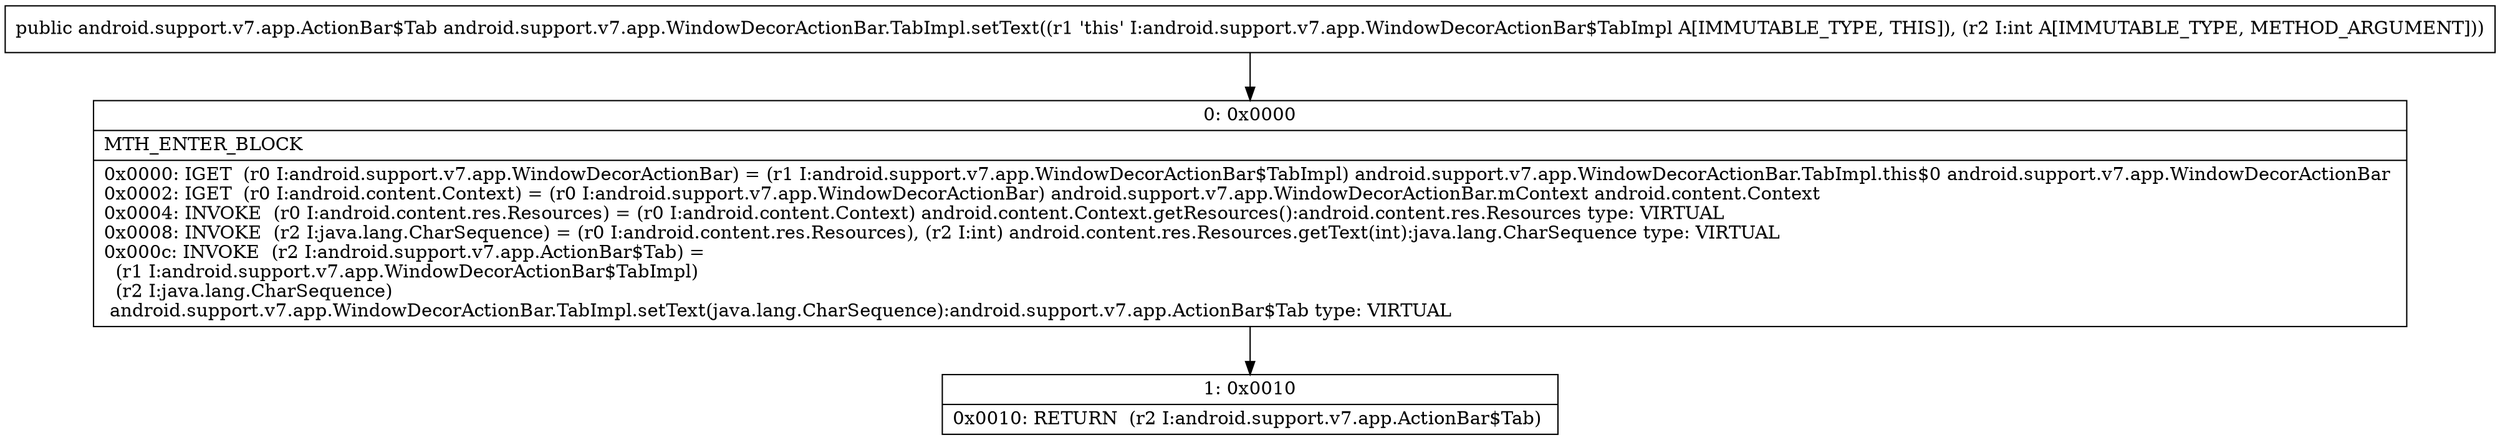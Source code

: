 digraph "CFG forandroid.support.v7.app.WindowDecorActionBar.TabImpl.setText(I)Landroid\/support\/v7\/app\/ActionBar$Tab;" {
Node_0 [shape=record,label="{0\:\ 0x0000|MTH_ENTER_BLOCK\l|0x0000: IGET  (r0 I:android.support.v7.app.WindowDecorActionBar) = (r1 I:android.support.v7.app.WindowDecorActionBar$TabImpl) android.support.v7.app.WindowDecorActionBar.TabImpl.this$0 android.support.v7.app.WindowDecorActionBar \l0x0002: IGET  (r0 I:android.content.Context) = (r0 I:android.support.v7.app.WindowDecorActionBar) android.support.v7.app.WindowDecorActionBar.mContext android.content.Context \l0x0004: INVOKE  (r0 I:android.content.res.Resources) = (r0 I:android.content.Context) android.content.Context.getResources():android.content.res.Resources type: VIRTUAL \l0x0008: INVOKE  (r2 I:java.lang.CharSequence) = (r0 I:android.content.res.Resources), (r2 I:int) android.content.res.Resources.getText(int):java.lang.CharSequence type: VIRTUAL \l0x000c: INVOKE  (r2 I:android.support.v7.app.ActionBar$Tab) = \l  (r1 I:android.support.v7.app.WindowDecorActionBar$TabImpl)\l  (r2 I:java.lang.CharSequence)\l android.support.v7.app.WindowDecorActionBar.TabImpl.setText(java.lang.CharSequence):android.support.v7.app.ActionBar$Tab type: VIRTUAL \l}"];
Node_1 [shape=record,label="{1\:\ 0x0010|0x0010: RETURN  (r2 I:android.support.v7.app.ActionBar$Tab) \l}"];
MethodNode[shape=record,label="{public android.support.v7.app.ActionBar$Tab android.support.v7.app.WindowDecorActionBar.TabImpl.setText((r1 'this' I:android.support.v7.app.WindowDecorActionBar$TabImpl A[IMMUTABLE_TYPE, THIS]), (r2 I:int A[IMMUTABLE_TYPE, METHOD_ARGUMENT])) }"];
MethodNode -> Node_0;
Node_0 -> Node_1;
}

